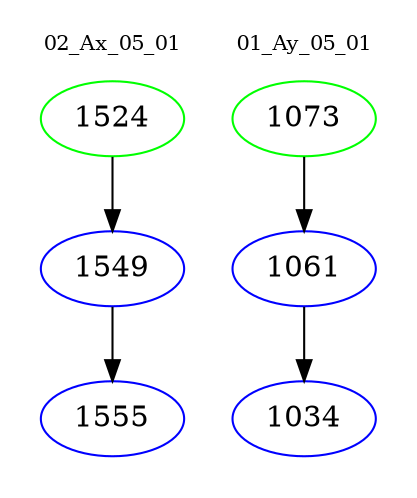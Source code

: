digraph{
subgraph cluster_0 {
color = white
label = "02_Ax_05_01";
fontsize=10;
T0_1524 [label="1524", color="green"]
T0_1524 -> T0_1549 [color="black"]
T0_1549 [label="1549", color="blue"]
T0_1549 -> T0_1555 [color="black"]
T0_1555 [label="1555", color="blue"]
}
subgraph cluster_1 {
color = white
label = "01_Ay_05_01";
fontsize=10;
T1_1073 [label="1073", color="green"]
T1_1073 -> T1_1061 [color="black"]
T1_1061 [label="1061", color="blue"]
T1_1061 -> T1_1034 [color="black"]
T1_1034 [label="1034", color="blue"]
}
}
